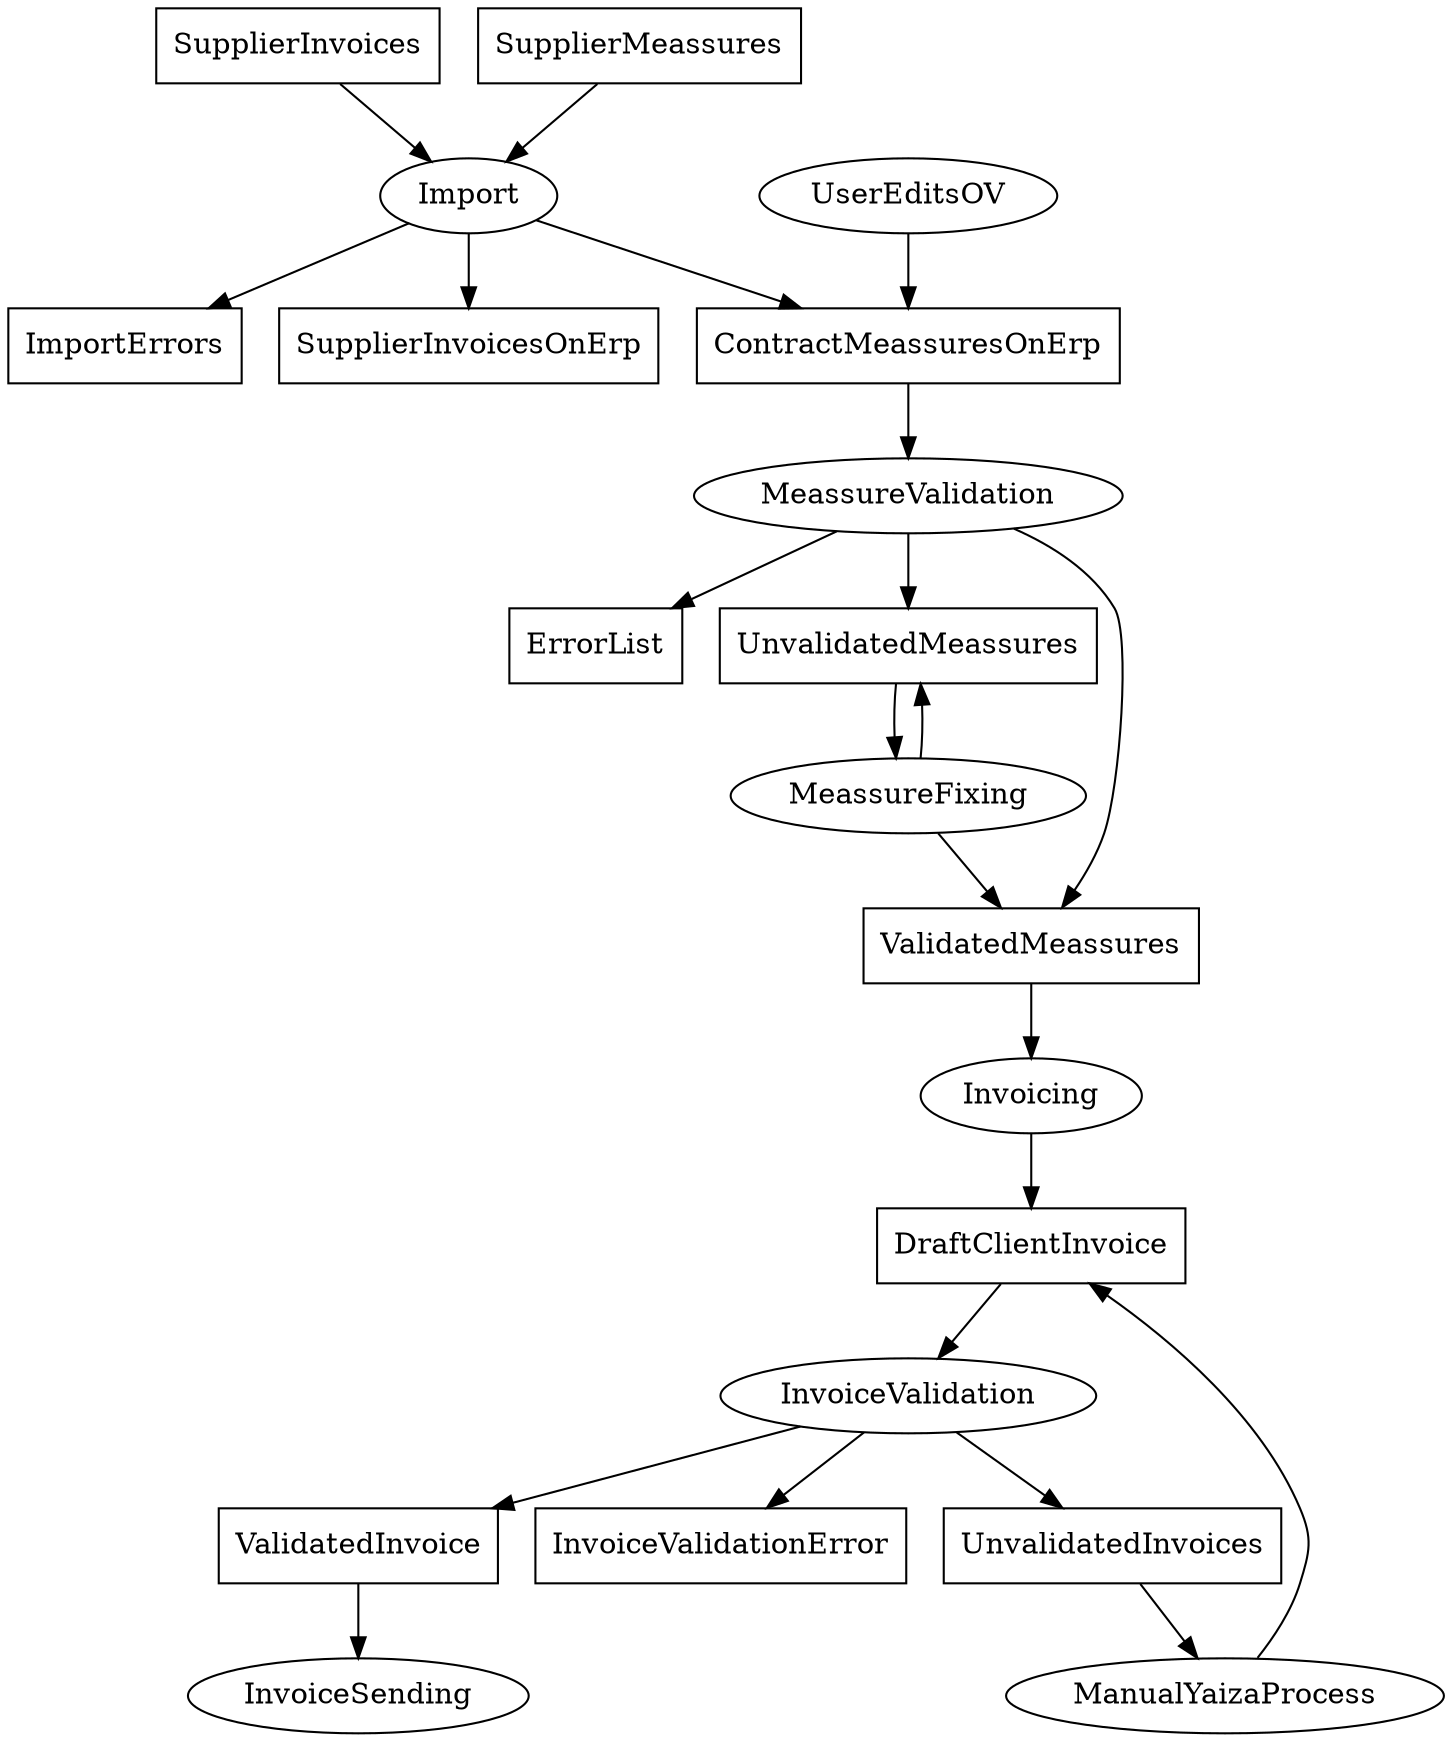 digraph {
/* Products */
SupplierInvoices,
SupplierMeassures,
SupplierInvoicesOnErp,
ImportErrors,
ContractMeassuresOnErp,
ErrorList,
UnvalidatedInvoices,
UnvalidatedMeassures,
ValidatedMeassures,
DraftClientInvoice,
ValidatedInvoice,
UnvalidatedInvoices,
InvoiceValidationError
[
    shape=rect,
]

SupplierInvoices -> Import
SupplierMeassures -> Import
Import -> SupplierInvoicesOnErp
Import -> ImportErrors
Import -> ContractMeassuresOnErp
UserEditsOV -> ContractMeassuresOnErp
ContractMeassuresOnErp -> MeassureValidation
MeassureValidation -> ErrorList
MeassureValidation -> ValidatedMeassures
MeassureValidation -> UnvalidatedMeassures
UnvalidatedMeassures -> MeassureFixing
MeassureFixing -> ValidatedMeassures
MeassureFixing -> UnvalidatedMeassures
ValidatedMeassures -> Invoicing
Invoicing -> DraftClientInvoice
DraftClientInvoice -> InvoiceValidation
InvoiceValidation -> ValidatedInvoice
InvoiceValidation -> InvoiceValidationError
InvoiceValidation -> UnvalidatedInvoices
UnvalidatedInvoices -> ManualYaizaProcess
ManualYaizaProcess -> DraftClientInvoice
ValidatedInvoice -> InvoiceSending

}
